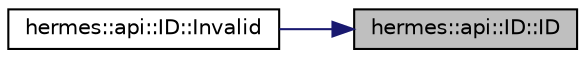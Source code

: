 digraph "hermes::api::ID::ID"
{
 // LATEX_PDF_SIZE
  edge [fontname="Helvetica",fontsize="10",labelfontname="Helvetica",labelfontsize="10"];
  node [fontname="Helvetica",fontsize="10",shape=record];
  rankdir="RL";
  Node1 [label="hermes::api::ID::ID",height=0.2,width=0.4,color="black", fillcolor="grey75", style="filled", fontcolor="black",tooltip=" "];
  Node1 -> Node2 [dir="back",color="midnightblue",fontsize="10",style="solid",fontname="Helvetica"];
  Node2 [label="hermes::api::ID::Invalid",height=0.2,width=0.4,color="black", fillcolor="white", style="filled",URL="$classhermes_1_1api_1_1_i_d.html#a7573b80694db9723e40cfbc9b96c150b",tooltip=" "];
}
